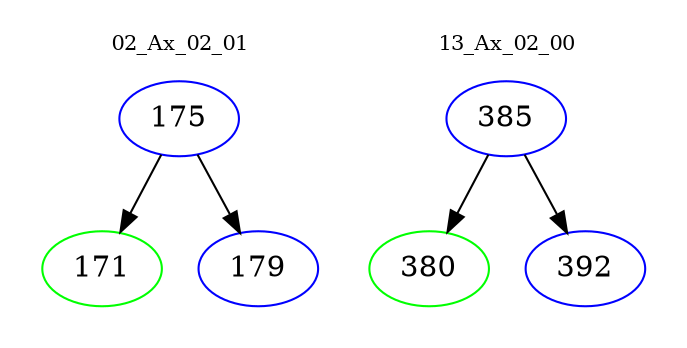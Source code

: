digraph{
subgraph cluster_0 {
color = white
label = "02_Ax_02_01";
fontsize=10;
T0_175 [label="175", color="blue"]
T0_175 -> T0_171 [color="black"]
T0_171 [label="171", color="green"]
T0_175 -> T0_179 [color="black"]
T0_179 [label="179", color="blue"]
}
subgraph cluster_1 {
color = white
label = "13_Ax_02_00";
fontsize=10;
T1_385 [label="385", color="blue"]
T1_385 -> T1_380 [color="black"]
T1_380 [label="380", color="green"]
T1_385 -> T1_392 [color="black"]
T1_392 [label="392", color="blue"]
}
}
